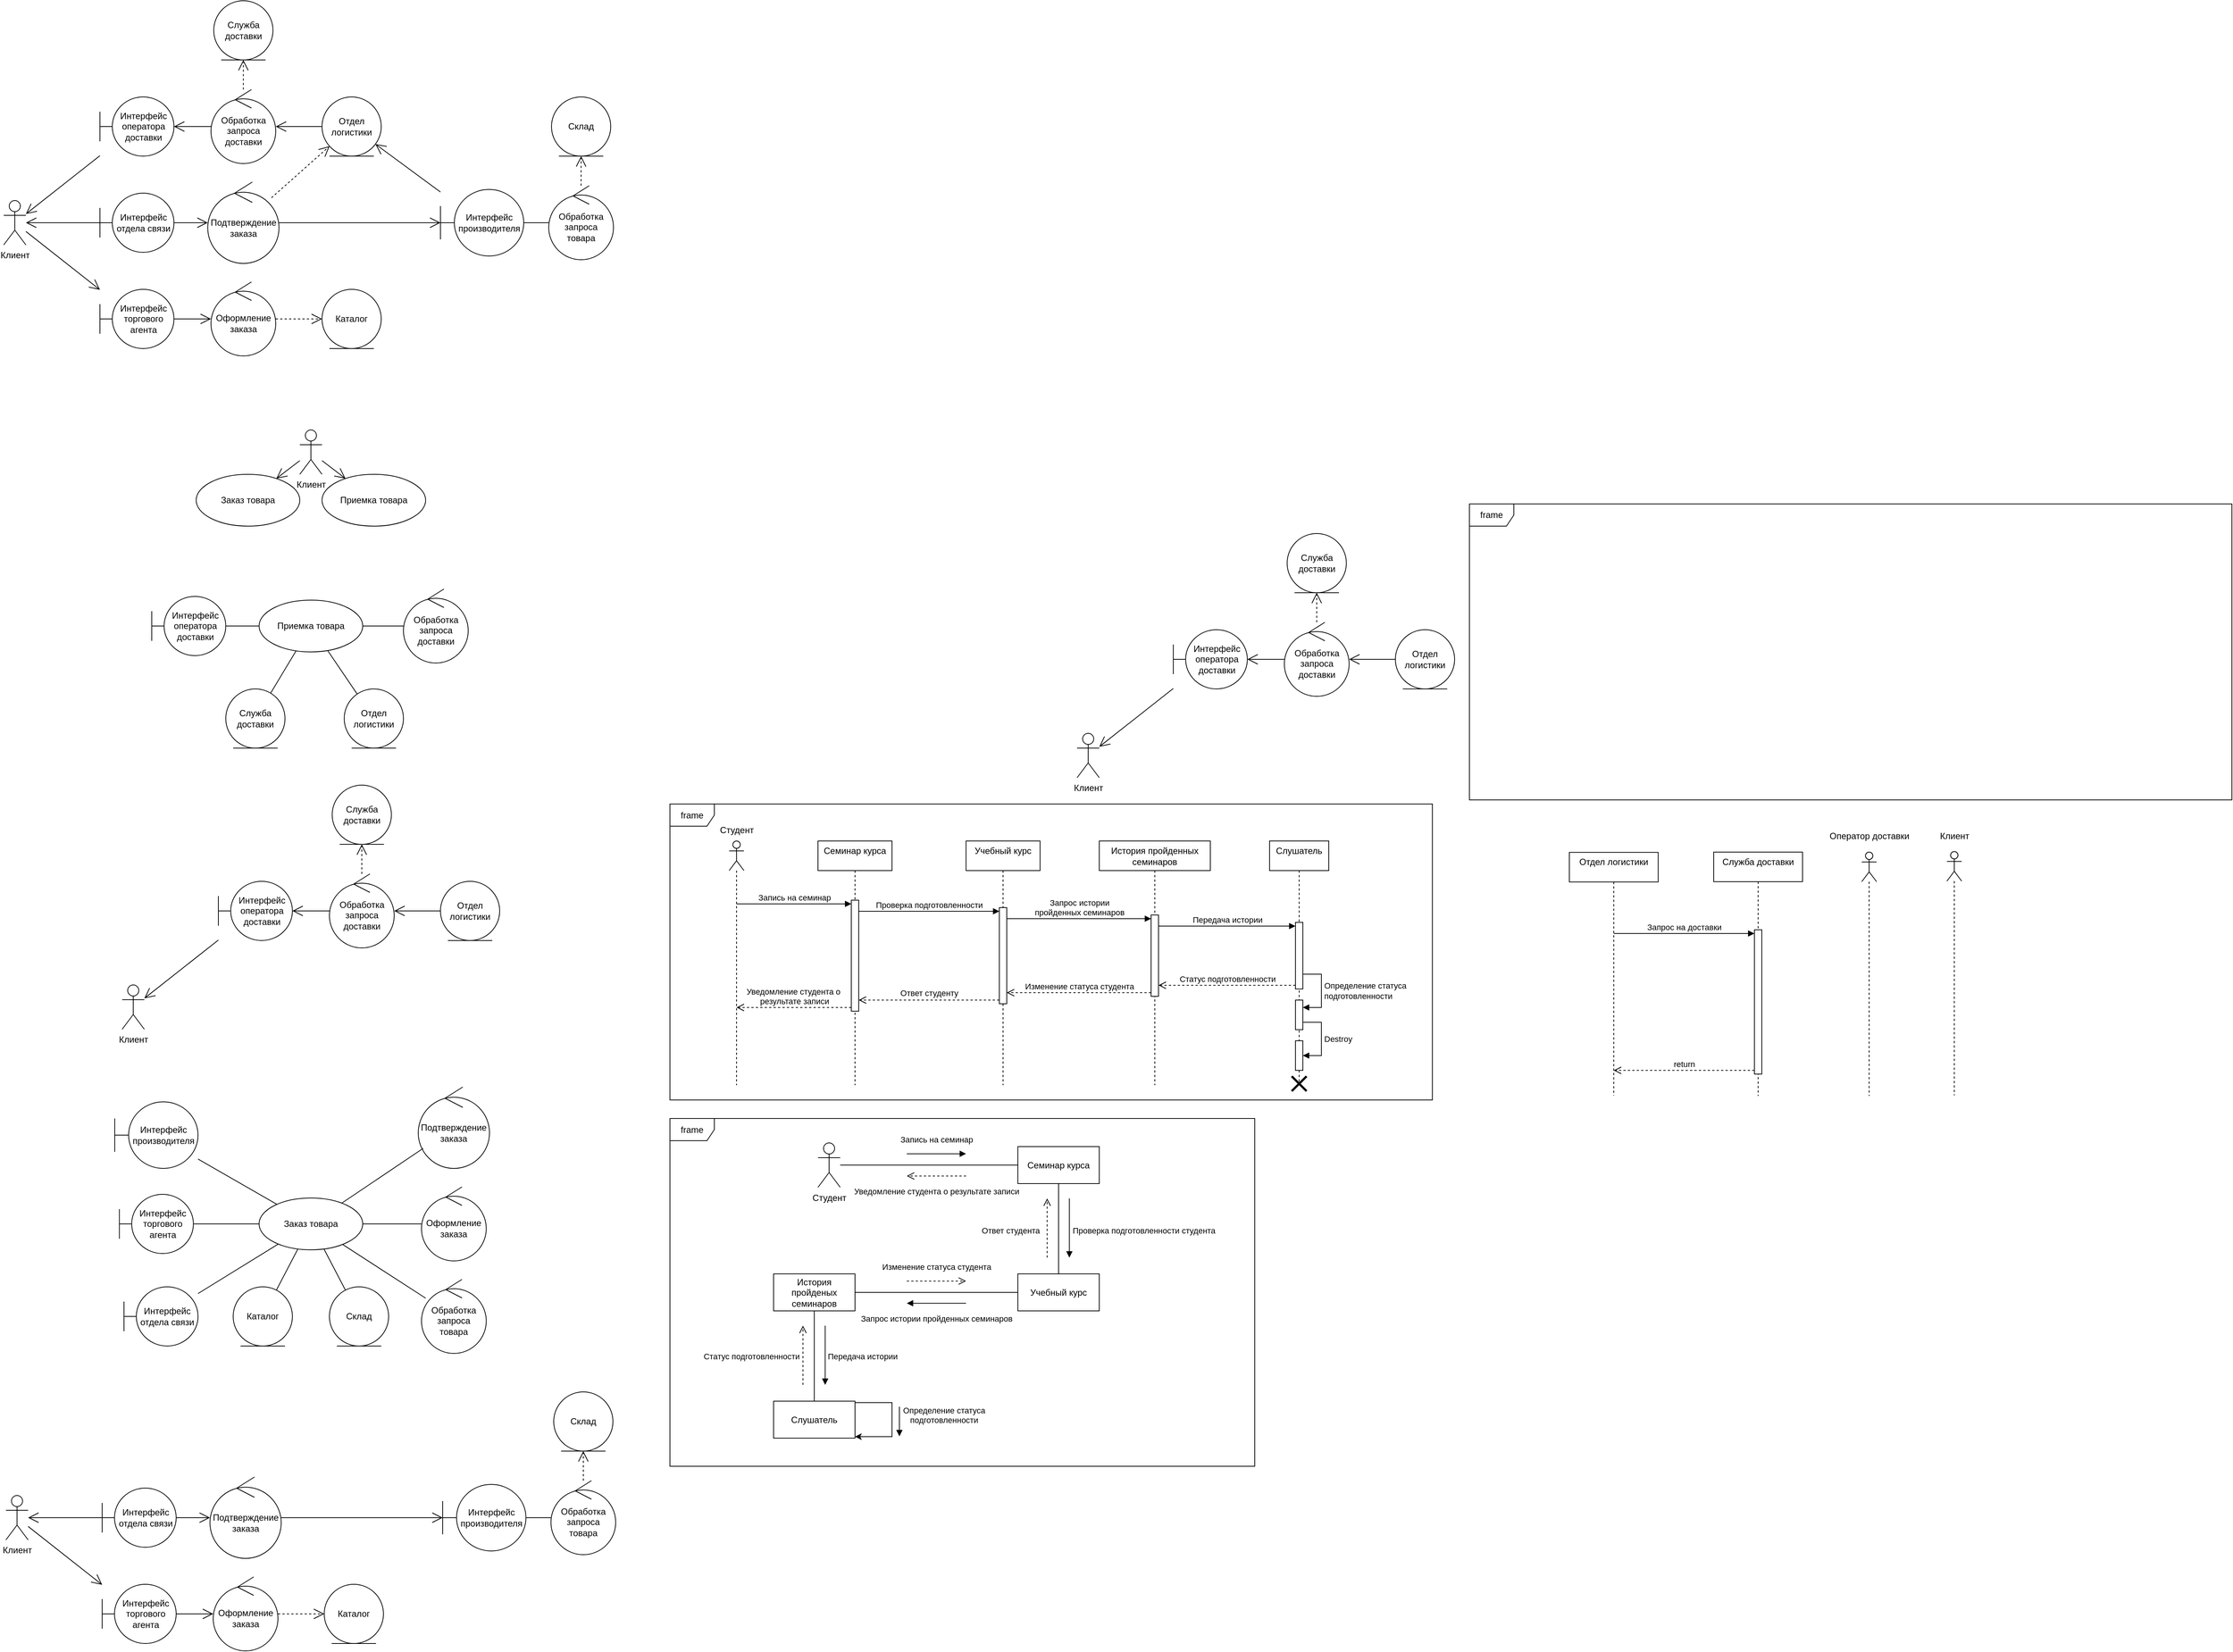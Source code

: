 <mxfile version="24.2.0" type="github">
  <diagram name="Page-1" id="CcjjviD7n0SHSWbUQ4M4">
    <mxGraphModel dx="832" dy="504" grid="1" gridSize="10" guides="1" tooltips="1" connect="1" arrows="1" fold="1" page="1" pageScale="1" pageWidth="850" pageHeight="1100" math="0" shadow="0">
      <root>
        <mxCell id="0" />
        <mxCell id="1" parent="0" />
        <mxCell id="o7Sh_ZkmPcDzMAhBmwNY-1" value="Клиент" style="shape=umlActor;verticalLabelPosition=bottom;verticalAlign=top;html=1;outlineConnect=0;" parent="1" vertex="1">
          <mxGeometry x="10" y="270" width="30" height="60" as="geometry" />
        </mxCell>
        <mxCell id="o7Sh_ZkmPcDzMAhBmwNY-2" value="Интерфейс производителя" style="shape=umlBoundary;whiteSpace=wrap;html=1;" parent="1" vertex="1">
          <mxGeometry x="600" y="255" width="112.5" height="90" as="geometry" />
        </mxCell>
        <mxCell id="o7Sh_ZkmPcDzMAhBmwNY-3" value="Интерфейс торгового агента" style="shape=umlBoundary;whiteSpace=wrap;html=1;" parent="1" vertex="1">
          <mxGeometry x="140" y="390" width="100" height="80" as="geometry" />
        </mxCell>
        <mxCell id="o7Sh_ZkmPcDzMAhBmwNY-4" value="Интерфейс отдела связи" style="shape=umlBoundary;whiteSpace=wrap;html=1;" parent="1" vertex="1">
          <mxGeometry x="140" y="260" width="100" height="80" as="geometry" />
        </mxCell>
        <mxCell id="o7Sh_ZkmPcDzMAhBmwNY-5" value="Интерфейс оператора доставки" style="shape=umlBoundary;whiteSpace=wrap;html=1;" parent="1" vertex="1">
          <mxGeometry x="140" y="130" width="100" height="80" as="geometry" />
        </mxCell>
        <mxCell id="o7Sh_ZkmPcDzMAhBmwNY-6" value="" style="endArrow=open;endFill=1;endSize=12;html=1;rounded=0;" parent="1" source="o7Sh_ZkmPcDzMAhBmwNY-5" target="o7Sh_ZkmPcDzMAhBmwNY-1" edge="1">
          <mxGeometry width="160" relative="1" as="geometry">
            <mxPoint x="300" y="50" as="sourcePoint" />
            <mxPoint x="460" y="50" as="targetPoint" />
          </mxGeometry>
        </mxCell>
        <mxCell id="o7Sh_ZkmPcDzMAhBmwNY-7" value="" style="endArrow=open;endFill=1;endSize=12;html=1;rounded=0;" parent="1" source="o7Sh_ZkmPcDzMAhBmwNY-1" target="o7Sh_ZkmPcDzMAhBmwNY-3" edge="1">
          <mxGeometry width="160" relative="1" as="geometry">
            <mxPoint x="320" y="103" as="sourcePoint" />
            <mxPoint x="420" y="30" as="targetPoint" />
          </mxGeometry>
        </mxCell>
        <mxCell id="o7Sh_ZkmPcDzMAhBmwNY-8" value="" style="endArrow=open;endFill=1;endSize=12;html=1;rounded=0;" parent="1" source="o7Sh_ZkmPcDzMAhBmwNY-4" target="o7Sh_ZkmPcDzMAhBmwNY-1" edge="1">
          <mxGeometry width="160" relative="1" as="geometry">
            <mxPoint x="160" y="236" as="sourcePoint" />
            <mxPoint x="60" y="309" as="targetPoint" />
          </mxGeometry>
        </mxCell>
        <mxCell id="o7Sh_ZkmPcDzMAhBmwNY-9" value="Обработка запроса товара" style="ellipse;shape=umlControl;whiteSpace=wrap;html=1;" parent="1" vertex="1">
          <mxGeometry x="746.25" y="250" width="87.5" height="100" as="geometry" />
        </mxCell>
        <mxCell id="o7Sh_ZkmPcDzMAhBmwNY-13" value="Каталог" style="ellipse;shape=umlEntity;whiteSpace=wrap;html=1;" parent="1" vertex="1">
          <mxGeometry x="440" y="390" width="80" height="80" as="geometry" />
        </mxCell>
        <mxCell id="o7Sh_ZkmPcDzMAhBmwNY-14" value="Склад" style="ellipse;shape=umlEntity;whiteSpace=wrap;html=1;" parent="1" vertex="1">
          <mxGeometry x="750" y="130" width="80" height="80" as="geometry" />
        </mxCell>
        <mxCell id="o7Sh_ZkmPcDzMAhBmwNY-15" value="Отдел логистики" style="ellipse;shape=umlEntity;whiteSpace=wrap;html=1;" parent="1" vertex="1">
          <mxGeometry x="440" y="130" width="80" height="80" as="geometry" />
        </mxCell>
        <mxCell id="o7Sh_ZkmPcDzMAhBmwNY-16" value="Служба доставки" style="ellipse;shape=umlEntity;whiteSpace=wrap;html=1;" parent="1" vertex="1">
          <mxGeometry x="293.75" width="80" height="80" as="geometry" />
        </mxCell>
        <mxCell id="o7Sh_ZkmPcDzMAhBmwNY-18" value="Обработка запроса доставки" style="ellipse;shape=umlControl;whiteSpace=wrap;html=1;" parent="1" vertex="1">
          <mxGeometry x="290" y="120" width="87.5" height="100" as="geometry" />
        </mxCell>
        <mxCell id="o7Sh_ZkmPcDzMAhBmwNY-19" value="Подтверждение заказа" style="ellipse;shape=umlControl;whiteSpace=wrap;html=1;" parent="1" vertex="1">
          <mxGeometry x="285.63" y="245" width="96.25" height="110" as="geometry" />
        </mxCell>
        <mxCell id="o7Sh_ZkmPcDzMAhBmwNY-20" value="Оформление заказа" style="ellipse;shape=umlControl;whiteSpace=wrap;html=1;" parent="1" vertex="1">
          <mxGeometry x="290" y="380" width="87.5" height="100" as="geometry" />
        </mxCell>
        <mxCell id="o7Sh_ZkmPcDzMAhBmwNY-21" value="" style="endArrow=open;endFill=1;endSize=12;html=1;rounded=0;dashed=1;" parent="1" source="o7Sh_ZkmPcDzMAhBmwNY-9" target="o7Sh_ZkmPcDzMAhBmwNY-14" edge="1">
          <mxGeometry width="160" relative="1" as="geometry">
            <mxPoint x="810" y="355" as="sourcePoint" />
            <mxPoint x="710" y="434" as="targetPoint" />
          </mxGeometry>
        </mxCell>
        <mxCell id="o7Sh_ZkmPcDzMAhBmwNY-22" value="" style="endArrow=open;endFill=1;endSize=12;html=1;rounded=0;dashed=1;" parent="1" source="o7Sh_ZkmPcDzMAhBmwNY-18" target="o7Sh_ZkmPcDzMAhBmwNY-16" edge="1">
          <mxGeometry width="160" relative="1" as="geometry">
            <mxPoint x="560" y="39.5" as="sourcePoint" />
            <mxPoint x="610" y="39.5" as="targetPoint" />
          </mxGeometry>
        </mxCell>
        <mxCell id="o7Sh_ZkmPcDzMAhBmwNY-23" value="" style="endArrow=open;endFill=1;endSize=12;html=1;rounded=0;dashed=1;" parent="1" source="o7Sh_ZkmPcDzMAhBmwNY-20" target="o7Sh_ZkmPcDzMAhBmwNY-13" edge="1">
          <mxGeometry width="160" relative="1" as="geometry">
            <mxPoint x="572.5" y="550" as="sourcePoint" />
            <mxPoint x="672.5" y="380" as="targetPoint" />
          </mxGeometry>
        </mxCell>
        <mxCell id="o7Sh_ZkmPcDzMAhBmwNY-24" value="" style="endArrow=open;endFill=1;endSize=12;html=1;rounded=0;dashed=1;" parent="1" source="o7Sh_ZkmPcDzMAhBmwNY-19" target="o7Sh_ZkmPcDzMAhBmwNY-15" edge="1">
          <mxGeometry width="160" relative="1" as="geometry">
            <mxPoint x="430" y="310" as="sourcePoint" />
            <mxPoint x="492" y="310" as="targetPoint" />
          </mxGeometry>
        </mxCell>
        <mxCell id="o7Sh_ZkmPcDzMAhBmwNY-25" value="" style="endArrow=open;endFill=1;endSize=12;html=1;rounded=0;" parent="1" source="o7Sh_ZkmPcDzMAhBmwNY-3" target="o7Sh_ZkmPcDzMAhBmwNY-20" edge="1">
          <mxGeometry width="160" relative="1" as="geometry">
            <mxPoint x="340" y="530" as="sourcePoint" />
            <mxPoint x="240" y="530" as="targetPoint" />
          </mxGeometry>
        </mxCell>
        <mxCell id="o7Sh_ZkmPcDzMAhBmwNY-26" value="" style="endArrow=open;endFill=1;endSize=12;html=1;rounded=0;" parent="1" source="o7Sh_ZkmPcDzMAhBmwNY-4" target="o7Sh_ZkmPcDzMAhBmwNY-19" edge="1">
          <mxGeometry width="160" relative="1" as="geometry">
            <mxPoint x="240" y="355" as="sourcePoint" />
            <mxPoint x="290" y="355" as="targetPoint" />
          </mxGeometry>
        </mxCell>
        <mxCell id="o7Sh_ZkmPcDzMAhBmwNY-27" value="" style="endArrow=open;endFill=1;endSize=12;html=1;rounded=0;" parent="1" source="o7Sh_ZkmPcDzMAhBmwNY-18" target="o7Sh_ZkmPcDzMAhBmwNY-5" edge="1">
          <mxGeometry width="160" relative="1" as="geometry">
            <mxPoint x="167" y="60" as="sourcePoint" />
            <mxPoint x="213" y="60" as="targetPoint" />
          </mxGeometry>
        </mxCell>
        <mxCell id="o7Sh_ZkmPcDzMAhBmwNY-28" value="" style="endArrow=open;endFill=1;endSize=12;html=1;rounded=0;" parent="1" source="o7Sh_ZkmPcDzMAhBmwNY-19" target="o7Sh_ZkmPcDzMAhBmwNY-2" edge="1">
          <mxGeometry width="160" relative="1" as="geometry">
            <mxPoint x="530" y="299.5" as="sourcePoint" />
            <mxPoint x="560" y="300" as="targetPoint" />
          </mxGeometry>
        </mxCell>
        <mxCell id="o7Sh_ZkmPcDzMAhBmwNY-29" value="" style="endArrow=none;endFill=0;endSize=12;html=1;rounded=0;" parent="1" source="o7Sh_ZkmPcDzMAhBmwNY-2" target="o7Sh_ZkmPcDzMAhBmwNY-9" edge="1">
          <mxGeometry width="160" relative="1" as="geometry">
            <mxPoint x="572" y="360" as="sourcePoint" />
            <mxPoint x="750" y="360" as="targetPoint" />
          </mxGeometry>
        </mxCell>
        <mxCell id="o7Sh_ZkmPcDzMAhBmwNY-30" value="" style="endArrow=open;endFill=1;endSize=12;html=1;rounded=0;" parent="1" source="o7Sh_ZkmPcDzMAhBmwNY-2" target="o7Sh_ZkmPcDzMAhBmwNY-15" edge="1">
          <mxGeometry width="160" relative="1" as="geometry">
            <mxPoint x="572.5" y="170" as="sourcePoint" />
            <mxPoint x="626" y="230" as="targetPoint" />
          </mxGeometry>
        </mxCell>
        <mxCell id="o7Sh_ZkmPcDzMAhBmwNY-31" value="" style="endArrow=open;endFill=1;endSize=12;html=1;rounded=0;" parent="1" source="o7Sh_ZkmPcDzMAhBmwNY-15" target="o7Sh_ZkmPcDzMAhBmwNY-18" edge="1">
          <mxGeometry width="160" relative="1" as="geometry">
            <mxPoint x="583" y="180" as="sourcePoint" />
            <mxPoint x="410" y="180" as="targetPoint" />
          </mxGeometry>
        </mxCell>
        <mxCell id="o7Sh_ZkmPcDzMAhBmwNY-34" value="Клиент" style="shape=umlActor;verticalLabelPosition=bottom;verticalAlign=top;html=1;outlineConnect=0;" parent="1" vertex="1">
          <mxGeometry x="410" y="580" width="30" height="60" as="geometry" />
        </mxCell>
        <mxCell id="o7Sh_ZkmPcDzMAhBmwNY-35" value="Приемка товара" style="ellipse;whiteSpace=wrap;html=1;" parent="1" vertex="1">
          <mxGeometry x="440" y="640" width="140" height="70" as="geometry" />
        </mxCell>
        <mxCell id="o7Sh_ZkmPcDzMAhBmwNY-36" value="Заказ товара" style="ellipse;whiteSpace=wrap;html=1;" parent="1" vertex="1">
          <mxGeometry x="270" y="640" width="140" height="70" as="geometry" />
        </mxCell>
        <mxCell id="o7Sh_ZkmPcDzMAhBmwNY-37" value="" style="endArrow=open;endFill=1;endSize=12;html=1;rounded=0;" parent="1" source="o7Sh_ZkmPcDzMAhBmwNY-34" target="o7Sh_ZkmPcDzMAhBmwNY-35" edge="1">
          <mxGeometry width="160" relative="1" as="geometry">
            <mxPoint x="390" y="650" as="sourcePoint" />
            <mxPoint x="665" y="679" as="targetPoint" />
          </mxGeometry>
        </mxCell>
        <mxCell id="o7Sh_ZkmPcDzMAhBmwNY-38" value="" style="endArrow=open;endFill=1;endSize=12;html=1;rounded=0;" parent="1" source="o7Sh_ZkmPcDzMAhBmwNY-34" target="o7Sh_ZkmPcDzMAhBmwNY-36" edge="1">
          <mxGeometry width="160" relative="1" as="geometry">
            <mxPoint x="390" y="630" as="sourcePoint" />
            <mxPoint x="482" y="584" as="targetPoint" />
          </mxGeometry>
        </mxCell>
        <mxCell id="o7Sh_ZkmPcDzMAhBmwNY-39" value="Заказ товара" style="ellipse;whiteSpace=wrap;html=1;" parent="1" vertex="1">
          <mxGeometry x="355" y="1618" width="140" height="70" as="geometry" />
        </mxCell>
        <mxCell id="o7Sh_ZkmPcDzMAhBmwNY-40" value="Приемка товара" style="ellipse;whiteSpace=wrap;html=1;" parent="1" vertex="1">
          <mxGeometry x="355" y="810" width="140" height="70" as="geometry" />
        </mxCell>
        <mxCell id="o7Sh_ZkmPcDzMAhBmwNY-41" value="Интерфейс оператора доставки" style="shape=umlBoundary;whiteSpace=wrap;html=1;" parent="1" vertex="1">
          <mxGeometry x="210" y="805" width="100" height="80" as="geometry" />
        </mxCell>
        <mxCell id="o7Sh_ZkmPcDzMAhBmwNY-42" value="Отдел логистики" style="ellipse;shape=umlEntity;whiteSpace=wrap;html=1;" parent="1" vertex="1">
          <mxGeometry x="470" y="930" width="80" height="80" as="geometry" />
        </mxCell>
        <mxCell id="o7Sh_ZkmPcDzMAhBmwNY-43" value="Служба доставки" style="ellipse;shape=umlEntity;whiteSpace=wrap;html=1;" parent="1" vertex="1">
          <mxGeometry x="310" y="930" width="80" height="80" as="geometry" />
        </mxCell>
        <mxCell id="o7Sh_ZkmPcDzMAhBmwNY-44" value="Обработка запроса доставки" style="ellipse;shape=umlControl;whiteSpace=wrap;html=1;" parent="1" vertex="1">
          <mxGeometry x="550" y="795" width="87.5" height="100" as="geometry" />
        </mxCell>
        <mxCell id="o7Sh_ZkmPcDzMAhBmwNY-45" value="" style="endArrow=none;endFill=0;endSize=12;html=1;rounded=0;" parent="1" source="o7Sh_ZkmPcDzMAhBmwNY-44" target="o7Sh_ZkmPcDzMAhBmwNY-40" edge="1">
          <mxGeometry width="160" relative="1" as="geometry">
            <mxPoint x="630" y="1060" as="sourcePoint" />
            <mxPoint x="776" y="800" as="targetPoint" />
          </mxGeometry>
        </mxCell>
        <mxCell id="o7Sh_ZkmPcDzMAhBmwNY-46" value="" style="endArrow=none;endFill=0;endSize=12;html=1;rounded=0;" parent="1" source="o7Sh_ZkmPcDzMAhBmwNY-41" target="o7Sh_ZkmPcDzMAhBmwNY-40" edge="1">
          <mxGeometry width="160" relative="1" as="geometry">
            <mxPoint x="560" y="855" as="sourcePoint" />
            <mxPoint x="505" y="855" as="targetPoint" />
            <Array as="points" />
          </mxGeometry>
        </mxCell>
        <mxCell id="o7Sh_ZkmPcDzMAhBmwNY-48" value="" style="endArrow=none;endFill=0;endSize=12;html=1;rounded=0;" parent="1" source="o7Sh_ZkmPcDzMAhBmwNY-40" target="o7Sh_ZkmPcDzMAhBmwNY-42" edge="1">
          <mxGeometry width="160" relative="1" as="geometry">
            <mxPoint x="665" y="969.5" as="sourcePoint" />
            <mxPoint x="610" y="969.5" as="targetPoint" />
          </mxGeometry>
        </mxCell>
        <mxCell id="o7Sh_ZkmPcDzMAhBmwNY-49" value="" style="endArrow=none;endFill=0;endSize=12;html=1;rounded=0;" parent="1" source="o7Sh_ZkmPcDzMAhBmwNY-40" target="o7Sh_ZkmPcDzMAhBmwNY-43" edge="1">
          <mxGeometry width="160" relative="1" as="geometry">
            <mxPoint x="400" y="910" as="sourcePoint" />
            <mxPoint x="440" y="969" as="targetPoint" />
          </mxGeometry>
        </mxCell>
        <mxCell id="o7Sh_ZkmPcDzMAhBmwNY-50" value="Интерфейс производителя" style="shape=umlBoundary;whiteSpace=wrap;html=1;" parent="1" vertex="1">
          <mxGeometry x="160" y="1488" width="112.5" height="90" as="geometry" />
        </mxCell>
        <mxCell id="o7Sh_ZkmPcDzMAhBmwNY-51" value="Интерфейс торгового агента" style="shape=umlBoundary;whiteSpace=wrap;html=1;" parent="1" vertex="1">
          <mxGeometry x="166.25" y="1613" width="100" height="80" as="geometry" />
        </mxCell>
        <mxCell id="o7Sh_ZkmPcDzMAhBmwNY-52" value="Интерфейс отдела связи" style="shape=umlBoundary;whiteSpace=wrap;html=1;" parent="1" vertex="1">
          <mxGeometry x="172.5" y="1738" width="100" height="80" as="geometry" />
        </mxCell>
        <mxCell id="o7Sh_ZkmPcDzMAhBmwNY-53" value="Обработка запроса товара" style="ellipse;shape=umlControl;whiteSpace=wrap;html=1;" parent="1" vertex="1">
          <mxGeometry x="574.38" y="1728" width="87.5" height="100" as="geometry" />
        </mxCell>
        <mxCell id="o7Sh_ZkmPcDzMAhBmwNY-54" value="Каталог" style="ellipse;shape=umlEntity;whiteSpace=wrap;html=1;" parent="1" vertex="1">
          <mxGeometry x="320" y="1738" width="80" height="80" as="geometry" />
        </mxCell>
        <mxCell id="o7Sh_ZkmPcDzMAhBmwNY-55" value="Склад" style="ellipse;shape=umlEntity;whiteSpace=wrap;html=1;" parent="1" vertex="1">
          <mxGeometry x="450" y="1738" width="80" height="80" as="geometry" />
        </mxCell>
        <mxCell id="o7Sh_ZkmPcDzMAhBmwNY-56" value="Подтверждение заказа" style="ellipse;shape=umlControl;whiteSpace=wrap;html=1;" parent="1" vertex="1">
          <mxGeometry x="570.01" y="1468" width="96.25" height="110" as="geometry" />
        </mxCell>
        <mxCell id="o7Sh_ZkmPcDzMAhBmwNY-57" value="Оформление заказа" style="ellipse;shape=umlControl;whiteSpace=wrap;html=1;" parent="1" vertex="1">
          <mxGeometry x="574.38" y="1603" width="87.5" height="100" as="geometry" />
        </mxCell>
        <mxCell id="o7Sh_ZkmPcDzMAhBmwNY-58" value="" style="endArrow=none;endFill=0;endSize=12;html=1;rounded=0;" parent="1" source="o7Sh_ZkmPcDzMAhBmwNY-50" target="o7Sh_ZkmPcDzMAhBmwNY-39" edge="1">
          <mxGeometry width="160" relative="1" as="geometry">
            <mxPoint x="450" y="1448" as="sourcePoint" />
            <mxPoint x="416" y="1505" as="targetPoint" />
          </mxGeometry>
        </mxCell>
        <mxCell id="o7Sh_ZkmPcDzMAhBmwNY-59" value="" style="endArrow=none;endFill=0;endSize=12;html=1;rounded=0;" parent="1" source="o7Sh_ZkmPcDzMAhBmwNY-51" target="o7Sh_ZkmPcDzMAhBmwNY-39" edge="1">
          <mxGeometry width="160" relative="1" as="geometry">
            <mxPoint x="260" y="1648" as="sourcePoint" />
            <mxPoint x="366" y="1710" as="targetPoint" />
          </mxGeometry>
        </mxCell>
        <mxCell id="o7Sh_ZkmPcDzMAhBmwNY-60" value="" style="endArrow=none;endFill=0;endSize=12;html=1;rounded=0;" parent="1" source="o7Sh_ZkmPcDzMAhBmwNY-52" target="o7Sh_ZkmPcDzMAhBmwNY-39" edge="1">
          <mxGeometry width="160" relative="1" as="geometry">
            <mxPoint x="284.75" y="1688" as="sourcePoint" />
            <mxPoint x="373.75" y="1688" as="targetPoint" />
          </mxGeometry>
        </mxCell>
        <mxCell id="o7Sh_ZkmPcDzMAhBmwNY-61" value="" style="endArrow=none;endFill=0;endSize=12;html=1;rounded=0;" parent="1" source="o7Sh_ZkmPcDzMAhBmwNY-54" target="o7Sh_ZkmPcDzMAhBmwNY-39" edge="1">
          <mxGeometry width="160" relative="1" as="geometry">
            <mxPoint x="283" y="1757" as="sourcePoint" />
            <mxPoint x="391" y="1690" as="targetPoint" />
          </mxGeometry>
        </mxCell>
        <mxCell id="o7Sh_ZkmPcDzMAhBmwNY-62" value="" style="endArrow=none;endFill=0;endSize=12;html=1;rounded=0;" parent="1" source="o7Sh_ZkmPcDzMAhBmwNY-55" target="o7Sh_ZkmPcDzMAhBmwNY-39" edge="1">
          <mxGeometry width="160" relative="1" as="geometry">
            <mxPoint x="388" y="1752" as="sourcePoint" />
            <mxPoint x="417" y="1697" as="targetPoint" />
          </mxGeometry>
        </mxCell>
        <mxCell id="o7Sh_ZkmPcDzMAhBmwNY-63" value="" style="endArrow=none;endFill=0;endSize=12;html=1;rounded=0;" parent="1" source="o7Sh_ZkmPcDzMAhBmwNY-53" target="o7Sh_ZkmPcDzMAhBmwNY-39" edge="1">
          <mxGeometry width="160" relative="1" as="geometry">
            <mxPoint x="549" y="1723" as="sourcePoint" />
            <mxPoint x="520" y="1668" as="targetPoint" />
          </mxGeometry>
        </mxCell>
        <mxCell id="o7Sh_ZkmPcDzMAhBmwNY-64" value="" style="endArrow=none;endFill=0;endSize=12;html=1;rounded=0;" parent="1" source="o7Sh_ZkmPcDzMAhBmwNY-57" target="o7Sh_ZkmPcDzMAhBmwNY-39" edge="1">
          <mxGeometry width="160" relative="1" as="geometry">
            <mxPoint x="562" y="1630" as="sourcePoint" />
            <mxPoint x="450" y="1558" as="targetPoint" />
          </mxGeometry>
        </mxCell>
        <mxCell id="o7Sh_ZkmPcDzMAhBmwNY-65" value="" style="endArrow=none;endFill=0;endSize=12;html=1;rounded=0;" parent="1" source="o7Sh_ZkmPcDzMAhBmwNY-56" target="o7Sh_ZkmPcDzMAhBmwNY-39" edge="1">
          <mxGeometry width="160" relative="1" as="geometry">
            <mxPoint x="690" y="1598" as="sourcePoint" />
            <mxPoint x="521" y="1568" as="targetPoint" />
          </mxGeometry>
        </mxCell>
        <mxCell id="o7Sh_ZkmPcDzMAhBmwNY-66" value="Клиент" style="shape=umlActor;verticalLabelPosition=bottom;verticalAlign=top;html=1;outlineConnect=0;" parent="1" vertex="1">
          <mxGeometry x="170" y="1330" width="30" height="60" as="geometry" />
        </mxCell>
        <mxCell id="o7Sh_ZkmPcDzMAhBmwNY-67" value="Интерфейс оператора доставки" style="shape=umlBoundary;whiteSpace=wrap;html=1;" parent="1" vertex="1">
          <mxGeometry x="300" y="1190" width="100" height="80" as="geometry" />
        </mxCell>
        <mxCell id="o7Sh_ZkmPcDzMAhBmwNY-68" value="" style="endArrow=open;endFill=1;endSize=12;html=1;rounded=0;" parent="1" source="o7Sh_ZkmPcDzMAhBmwNY-67" target="o7Sh_ZkmPcDzMAhBmwNY-66" edge="1">
          <mxGeometry width="160" relative="1" as="geometry">
            <mxPoint x="460" y="1110" as="sourcePoint" />
            <mxPoint x="620" y="1110" as="targetPoint" />
          </mxGeometry>
        </mxCell>
        <mxCell id="o7Sh_ZkmPcDzMAhBmwNY-69" value="Отдел логистики" style="ellipse;shape=umlEntity;whiteSpace=wrap;html=1;" parent="1" vertex="1">
          <mxGeometry x="600" y="1190" width="80" height="80" as="geometry" />
        </mxCell>
        <mxCell id="o7Sh_ZkmPcDzMAhBmwNY-70" value="Служба доставки" style="ellipse;shape=umlEntity;whiteSpace=wrap;html=1;" parent="1" vertex="1">
          <mxGeometry x="453.75" y="1060" width="80" height="80" as="geometry" />
        </mxCell>
        <mxCell id="o7Sh_ZkmPcDzMAhBmwNY-71" value="Обработка запроса доставки" style="ellipse;shape=umlControl;whiteSpace=wrap;html=1;" parent="1" vertex="1">
          <mxGeometry x="450" y="1180" width="87.5" height="100" as="geometry" />
        </mxCell>
        <mxCell id="o7Sh_ZkmPcDzMAhBmwNY-72" value="" style="endArrow=open;endFill=1;endSize=12;html=1;rounded=0;dashed=1;" parent="1" source="o7Sh_ZkmPcDzMAhBmwNY-71" target="o7Sh_ZkmPcDzMAhBmwNY-70" edge="1">
          <mxGeometry width="160" relative="1" as="geometry">
            <mxPoint x="720" y="1099.5" as="sourcePoint" />
            <mxPoint x="770" y="1099.5" as="targetPoint" />
          </mxGeometry>
        </mxCell>
        <mxCell id="o7Sh_ZkmPcDzMAhBmwNY-73" value="" style="endArrow=open;endFill=1;endSize=12;html=1;rounded=0;" parent="1" source="o7Sh_ZkmPcDzMAhBmwNY-71" target="o7Sh_ZkmPcDzMAhBmwNY-67" edge="1">
          <mxGeometry width="160" relative="1" as="geometry">
            <mxPoint x="327" y="1120" as="sourcePoint" />
            <mxPoint x="373" y="1120" as="targetPoint" />
          </mxGeometry>
        </mxCell>
        <mxCell id="o7Sh_ZkmPcDzMAhBmwNY-74" value="" style="endArrow=open;endFill=1;endSize=12;html=1;rounded=0;" parent="1" source="o7Sh_ZkmPcDzMAhBmwNY-69" target="o7Sh_ZkmPcDzMAhBmwNY-71" edge="1">
          <mxGeometry width="160" relative="1" as="geometry">
            <mxPoint x="743" y="1240" as="sourcePoint" />
            <mxPoint x="570" y="1240" as="targetPoint" />
          </mxGeometry>
        </mxCell>
        <mxCell id="o7Sh_ZkmPcDzMAhBmwNY-76" value="Клиент" style="shape=umlActor;verticalLabelPosition=bottom;verticalAlign=top;html=1;outlineConnect=0;" parent="1" vertex="1">
          <mxGeometry x="13" y="2020" width="30" height="60" as="geometry" />
        </mxCell>
        <mxCell id="o7Sh_ZkmPcDzMAhBmwNY-77" value="Интерфейс производителя" style="shape=umlBoundary;whiteSpace=wrap;html=1;" parent="1" vertex="1">
          <mxGeometry x="603" y="2005" width="112.5" height="90" as="geometry" />
        </mxCell>
        <mxCell id="o7Sh_ZkmPcDzMAhBmwNY-78" value="Интерфейс торгового агента" style="shape=umlBoundary;whiteSpace=wrap;html=1;" parent="1" vertex="1">
          <mxGeometry x="143" y="2140" width="100" height="80" as="geometry" />
        </mxCell>
        <mxCell id="o7Sh_ZkmPcDzMAhBmwNY-79" value="Интерфейс отдела связи" style="shape=umlBoundary;whiteSpace=wrap;html=1;" parent="1" vertex="1">
          <mxGeometry x="143" y="2010" width="100" height="80" as="geometry" />
        </mxCell>
        <mxCell id="o7Sh_ZkmPcDzMAhBmwNY-80" value="" style="endArrow=open;endFill=1;endSize=12;html=1;rounded=0;" parent="1" source="o7Sh_ZkmPcDzMAhBmwNY-76" target="o7Sh_ZkmPcDzMAhBmwNY-78" edge="1">
          <mxGeometry width="160" relative="1" as="geometry">
            <mxPoint x="323" y="1853" as="sourcePoint" />
            <mxPoint x="423" y="1780" as="targetPoint" />
          </mxGeometry>
        </mxCell>
        <mxCell id="o7Sh_ZkmPcDzMAhBmwNY-81" value="" style="endArrow=open;endFill=1;endSize=12;html=1;rounded=0;" parent="1" source="o7Sh_ZkmPcDzMAhBmwNY-79" target="o7Sh_ZkmPcDzMAhBmwNY-76" edge="1">
          <mxGeometry width="160" relative="1" as="geometry">
            <mxPoint x="163" y="1986" as="sourcePoint" />
            <mxPoint x="63" y="2059" as="targetPoint" />
          </mxGeometry>
        </mxCell>
        <mxCell id="o7Sh_ZkmPcDzMAhBmwNY-82" value="Обработка запроса товара" style="ellipse;shape=umlControl;whiteSpace=wrap;html=1;" parent="1" vertex="1">
          <mxGeometry x="749.25" y="2000" width="87.5" height="100" as="geometry" />
        </mxCell>
        <mxCell id="o7Sh_ZkmPcDzMAhBmwNY-83" value="Каталог" style="ellipse;shape=umlEntity;whiteSpace=wrap;html=1;" parent="1" vertex="1">
          <mxGeometry x="443" y="2140" width="80" height="80" as="geometry" />
        </mxCell>
        <mxCell id="o7Sh_ZkmPcDzMAhBmwNY-84" value="Склад" style="ellipse;shape=umlEntity;whiteSpace=wrap;html=1;" parent="1" vertex="1">
          <mxGeometry x="753" y="1880" width="80" height="80" as="geometry" />
        </mxCell>
        <mxCell id="o7Sh_ZkmPcDzMAhBmwNY-85" value="Подтверждение заказа" style="ellipse;shape=umlControl;whiteSpace=wrap;html=1;" parent="1" vertex="1">
          <mxGeometry x="288.63" y="1995" width="96.25" height="110" as="geometry" />
        </mxCell>
        <mxCell id="o7Sh_ZkmPcDzMAhBmwNY-86" value="Оформление заказа" style="ellipse;shape=umlControl;whiteSpace=wrap;html=1;" parent="1" vertex="1">
          <mxGeometry x="293" y="2130" width="87.5" height="100" as="geometry" />
        </mxCell>
        <mxCell id="o7Sh_ZkmPcDzMAhBmwNY-87" value="" style="endArrow=open;endFill=1;endSize=12;html=1;rounded=0;dashed=1;" parent="1" source="o7Sh_ZkmPcDzMAhBmwNY-82" target="o7Sh_ZkmPcDzMAhBmwNY-84" edge="1">
          <mxGeometry width="160" relative="1" as="geometry">
            <mxPoint x="813" y="2105" as="sourcePoint" />
            <mxPoint x="713" y="2184" as="targetPoint" />
          </mxGeometry>
        </mxCell>
        <mxCell id="o7Sh_ZkmPcDzMAhBmwNY-88" value="" style="endArrow=open;endFill=1;endSize=12;html=1;rounded=0;dashed=1;" parent="1" source="o7Sh_ZkmPcDzMAhBmwNY-86" target="o7Sh_ZkmPcDzMAhBmwNY-83" edge="1">
          <mxGeometry width="160" relative="1" as="geometry">
            <mxPoint x="575.5" y="2300" as="sourcePoint" />
            <mxPoint x="675.5" y="2130" as="targetPoint" />
          </mxGeometry>
        </mxCell>
        <mxCell id="o7Sh_ZkmPcDzMAhBmwNY-89" value="" style="endArrow=open;endFill=1;endSize=12;html=1;rounded=0;" parent="1" source="o7Sh_ZkmPcDzMAhBmwNY-78" target="o7Sh_ZkmPcDzMAhBmwNY-86" edge="1">
          <mxGeometry width="160" relative="1" as="geometry">
            <mxPoint x="343" y="2280" as="sourcePoint" />
            <mxPoint x="243" y="2280" as="targetPoint" />
          </mxGeometry>
        </mxCell>
        <mxCell id="o7Sh_ZkmPcDzMAhBmwNY-90" value="" style="endArrow=open;endFill=1;endSize=12;html=1;rounded=0;" parent="1" source="o7Sh_ZkmPcDzMAhBmwNY-79" target="o7Sh_ZkmPcDzMAhBmwNY-85" edge="1">
          <mxGeometry width="160" relative="1" as="geometry">
            <mxPoint x="243" y="2105" as="sourcePoint" />
            <mxPoint x="293" y="2105" as="targetPoint" />
          </mxGeometry>
        </mxCell>
        <mxCell id="o7Sh_ZkmPcDzMAhBmwNY-91" value="" style="endArrow=open;endFill=1;endSize=12;html=1;rounded=0;" parent="1" source="o7Sh_ZkmPcDzMAhBmwNY-85" target="o7Sh_ZkmPcDzMAhBmwNY-77" edge="1">
          <mxGeometry width="160" relative="1" as="geometry">
            <mxPoint x="533" y="2049.5" as="sourcePoint" />
            <mxPoint x="563" y="2050" as="targetPoint" />
          </mxGeometry>
        </mxCell>
        <mxCell id="o7Sh_ZkmPcDzMAhBmwNY-92" value="" style="endArrow=none;endFill=0;endSize=12;html=1;rounded=0;" parent="1" source="o7Sh_ZkmPcDzMAhBmwNY-77" target="o7Sh_ZkmPcDzMAhBmwNY-82" edge="1">
          <mxGeometry width="160" relative="1" as="geometry">
            <mxPoint x="575" y="2110" as="sourcePoint" />
            <mxPoint x="753" y="2110" as="targetPoint" />
          </mxGeometry>
        </mxCell>
        <mxCell id="dkUESHu5_6093E1BnwJH-1" value="" style="shape=umlLifeline;perimeter=lifelinePerimeter;whiteSpace=wrap;html=1;container=1;dropTarget=0;collapsible=0;recursiveResize=0;outlineConnect=0;portConstraint=eastwest;newEdgeStyle={&quot;curved&quot;:0,&quot;rounded&quot;:0};participant=umlActor;" vertex="1" parent="1">
          <mxGeometry x="990" y="1135.5" width="20" height="330" as="geometry" />
        </mxCell>
        <mxCell id="dkUESHu5_6093E1BnwJH-3" value="&#xa;&lt;span style=&quot;color: rgb(0, 0, 0); font-family: Helvetica; font-size: 12px; font-style: normal; font-variant-ligatures: normal; font-variant-caps: normal; font-weight: 400; letter-spacing: normal; orphans: 2; text-align: center; text-indent: 0px; text-transform: none; widows: 2; word-spacing: 0px; -webkit-text-stroke-width: 0px; white-space: nowrap; background-color: rgb(251, 251, 251); text-decoration-thickness: initial; text-decoration-style: initial; text-decoration-color: initial; display: inline !important; float: none;&quot;&gt;Слушатель&lt;/span&gt;&#xa;&#xa;" style="shape=umlLifeline;perimeter=lifelinePerimeter;whiteSpace=wrap;html=1;container=1;dropTarget=0;collapsible=0;recursiveResize=0;outlineConnect=0;portConstraint=eastwest;newEdgeStyle={&quot;curved&quot;:0,&quot;rounded&quot;:0};" vertex="1" parent="1">
          <mxGeometry x="1720" y="1135.5" width="80" height="330" as="geometry" />
        </mxCell>
        <mxCell id="dkUESHu5_6093E1BnwJH-29" value="" style="html=1;points=[[0,0,0,0,5],[0,1,0,0,-5],[1,0,0,0,5],[1,1,0,0,-5]];perimeter=orthogonalPerimeter;outlineConnect=0;targetShapes=umlLifeline;portConstraint=eastwest;newEdgeStyle={&quot;curved&quot;:0,&quot;rounded&quot;:0};" vertex="1" parent="dkUESHu5_6093E1BnwJH-3">
          <mxGeometry x="35" y="215" width="10" height="40" as="geometry" />
        </mxCell>
        <mxCell id="dkUESHu5_6093E1BnwJH-30" value="Определение статуса&lt;br&gt;подготовленности" style="html=1;align=left;spacingLeft=2;endArrow=block;rounded=0;edgeStyle=orthogonalEdgeStyle;curved=0;rounded=0;" edge="1" target="dkUESHu5_6093E1BnwJH-29" parent="dkUESHu5_6093E1BnwJH-3" source="dkUESHu5_6093E1BnwJH-26">
          <mxGeometry relative="1" as="geometry">
            <mxPoint x="20" y="168.5" as="sourcePoint" />
            <Array as="points">
              <mxPoint x="70" y="180" />
              <mxPoint x="70" y="225" />
            </Array>
          </mxGeometry>
        </mxCell>
        <mxCell id="dkUESHu5_6093E1BnwJH-37" value="" style="html=1;points=[[0,0,0,0,5],[0,1,0,0,-5],[1,0,0,0,5],[1,1,0,0,-5]];perimeter=orthogonalPerimeter;outlineConnect=0;targetShapes=umlLifeline;portConstraint=eastwest;newEdgeStyle={&quot;curved&quot;:0,&quot;rounded&quot;:0};" vertex="1" parent="dkUESHu5_6093E1BnwJH-3">
          <mxGeometry x="35" y="270" width="10" height="40" as="geometry" />
        </mxCell>
        <mxCell id="dkUESHu5_6093E1BnwJH-38" value="Destroy" style="html=1;align=left;spacingLeft=2;endArrow=block;rounded=0;edgeStyle=orthogonalEdgeStyle;curved=0;rounded=0;" edge="1" target="dkUESHu5_6093E1BnwJH-37" parent="dkUESHu5_6093E1BnwJH-3" source="dkUESHu5_6093E1BnwJH-29">
          <mxGeometry relative="1" as="geometry">
            <mxPoint x="25" y="230" as="sourcePoint" />
            <Array as="points">
              <mxPoint x="70" y="245" />
              <mxPoint x="70" y="290" />
            </Array>
          </mxGeometry>
        </mxCell>
        <mxCell id="dkUESHu5_6093E1BnwJH-26" value="" style="html=1;points=[[0,0,0,0,5],[0,1,0,0,-5],[1,0,0,0,5],[1,1,0,0,-5]];perimeter=orthogonalPerimeter;outlineConnect=0;targetShapes=umlLifeline;portConstraint=eastwest;newEdgeStyle={&quot;curved&quot;:0,&quot;rounded&quot;:0};" vertex="1" parent="dkUESHu5_6093E1BnwJH-3">
          <mxGeometry x="35" y="110" width="10" height="90" as="geometry" />
        </mxCell>
        <mxCell id="dkUESHu5_6093E1BnwJH-4" value="&#xa;&lt;span style=&quot;color: rgb(0, 0, 0); font-family: Helvetica; font-size: 12px; font-style: normal; font-variant-ligatures: normal; font-variant-caps: normal; font-weight: 400; letter-spacing: normal; orphans: 2; text-align: center; text-indent: 0px; text-transform: none; widows: 2; word-spacing: 0px; -webkit-text-stroke-width: 0px; white-space: nowrap; background-color: rgb(251, 251, 251); text-decoration-thickness: initial; text-decoration-style: initial; text-decoration-color: initial; display: inline !important; float: none;&quot;&gt;Учебный курс&lt;/span&gt;&#xa;&#xa;" style="shape=umlLifeline;perimeter=lifelinePerimeter;whiteSpace=wrap;html=1;container=1;dropTarget=0;collapsible=0;recursiveResize=0;outlineConnect=0;portConstraint=eastwest;newEdgeStyle={&quot;curved&quot;:0,&quot;rounded&quot;:0};" vertex="1" parent="1">
          <mxGeometry x="1310" y="1135.5" width="100" height="330" as="geometry" />
        </mxCell>
        <mxCell id="dkUESHu5_6093E1BnwJH-20" value="" style="html=1;points=[[0,0,0,0,5],[0,1,0,0,-5],[1,0,0,0,5],[1,1,0,0,-5]];perimeter=orthogonalPerimeter;outlineConnect=0;targetShapes=umlLifeline;portConstraint=eastwest;newEdgeStyle={&quot;curved&quot;:0,&quot;rounded&quot;:0};" vertex="1" parent="dkUESHu5_6093E1BnwJH-4">
          <mxGeometry x="45" y="90" width="10" height="130" as="geometry" />
        </mxCell>
        <mxCell id="dkUESHu5_6093E1BnwJH-7" value="&#xa;&lt;span style=&quot;color: rgb(0, 0, 0); font-family: Helvetica; font-size: 12px; font-style: normal; font-variant-ligatures: normal; font-variant-caps: normal; font-weight: 400; letter-spacing: normal; orphans: 2; text-align: center; text-indent: 0px; text-transform: none; widows: 2; word-spacing: 0px; -webkit-text-stroke-width: 0px; white-space: nowrap; background-color: rgb(251, 251, 251); text-decoration-thickness: initial; text-decoration-style: initial; text-decoration-color: initial; display: inline !important; float: none;&quot;&gt;Семинар курса&lt;/span&gt;&#xa;&#xa;" style="shape=umlLifeline;perimeter=lifelinePerimeter;whiteSpace=wrap;html=1;container=1;dropTarget=0;collapsible=0;recursiveResize=0;outlineConnect=0;portConstraint=eastwest;newEdgeStyle={&quot;curved&quot;:0,&quot;rounded&quot;:0};" vertex="1" parent="1">
          <mxGeometry x="1110" y="1135.5" width="100" height="330" as="geometry" />
        </mxCell>
        <mxCell id="dkUESHu5_6093E1BnwJH-17" value="" style="html=1;points=[[0,0,0,0,5],[0,1,0,0,-5],[1,0,0,0,5],[1,1,0,0,-5]];perimeter=orthogonalPerimeter;outlineConnect=0;targetShapes=umlLifeline;portConstraint=eastwest;newEdgeStyle={&quot;curved&quot;:0,&quot;rounded&quot;:0};" vertex="1" parent="dkUESHu5_6093E1BnwJH-7">
          <mxGeometry x="45" y="80" width="10" height="150" as="geometry" />
        </mxCell>
        <mxCell id="dkUESHu5_6093E1BnwJH-9" value="&lt;br&gt;&lt;span style=&quot;color: rgb(0, 0, 0); font-family: Helvetica; font-size: 12px; font-style: normal; font-variant-ligatures: normal; font-variant-caps: normal; font-weight: 400; letter-spacing: normal; orphans: 2; text-align: center; text-indent: 0px; text-transform: none; widows: 2; word-spacing: 0px; -webkit-text-stroke-width: 0px; white-space: nowrap; background-color: rgb(251, 251, 251); text-decoration-thickness: initial; text-decoration-style: initial; text-decoration-color: initial; display: inline !important; float: none;&quot;&gt;История пройденных&lt;/span&gt;&lt;div&gt;&lt;span style=&quot;color: rgb(0, 0, 0); font-family: Helvetica; font-size: 12px; font-style: normal; font-variant-ligatures: normal; font-variant-caps: normal; font-weight: 400; letter-spacing: normal; orphans: 2; text-align: center; text-indent: 0px; text-transform: none; widows: 2; word-spacing: 0px; -webkit-text-stroke-width: 0px; white-space: nowrap; background-color: rgb(251, 251, 251); text-decoration-thickness: initial; text-decoration-style: initial; text-decoration-color: initial; display: inline !important; float: none;&quot;&gt;семинаров&lt;/span&gt;&lt;br&gt;&lt;br&gt;&lt;/div&gt;" style="shape=umlLifeline;perimeter=lifelinePerimeter;whiteSpace=wrap;html=1;container=1;dropTarget=0;collapsible=0;recursiveResize=0;outlineConnect=0;portConstraint=eastwest;newEdgeStyle={&quot;curved&quot;:0,&quot;rounded&quot;:0};" vertex="1" parent="1">
          <mxGeometry x="1490" y="1135.5" width="150" height="330" as="geometry" />
        </mxCell>
        <mxCell id="dkUESHu5_6093E1BnwJH-23" value="" style="html=1;points=[[0,0,0,0,5],[0,1,0,0,-5],[1,0,0,0,5],[1,1,0,0,-5]];perimeter=orthogonalPerimeter;outlineConnect=0;targetShapes=umlLifeline;portConstraint=eastwest;newEdgeStyle={&quot;curved&quot;:0,&quot;rounded&quot;:0};" vertex="1" parent="dkUESHu5_6093E1BnwJH-9">
          <mxGeometry x="70" y="100" width="10" height="110" as="geometry" />
        </mxCell>
        <mxCell id="dkUESHu5_6093E1BnwJH-13" value="frame" style="shape=umlFrame;whiteSpace=wrap;html=1;pointerEvents=0;" vertex="1" parent="1">
          <mxGeometry x="910" y="1085.5" width="1030" height="400" as="geometry" />
        </mxCell>
        <mxCell id="dkUESHu5_6093E1BnwJH-18" value="Запись на семинар" style="html=1;verticalAlign=bottom;endArrow=block;curved=0;rounded=0;entryX=0;entryY=0;entryDx=0;entryDy=5;" edge="1" target="dkUESHu5_6093E1BnwJH-17" parent="1" source="dkUESHu5_6093E1BnwJH-1">
          <mxGeometry x="-0.002" relative="1" as="geometry">
            <mxPoint x="1040" y="1320.5" as="sourcePoint" />
            <mxPoint as="offset" />
          </mxGeometry>
        </mxCell>
        <mxCell id="dkUESHu5_6093E1BnwJH-19" value="Уведомление студента о&amp;nbsp;&lt;br&gt;результате записи" style="html=1;verticalAlign=bottom;endArrow=open;dashed=1;endSize=8;curved=0;rounded=0;exitX=0;exitY=1;exitDx=0;exitDy=-5;" edge="1" source="dkUESHu5_6093E1BnwJH-17" parent="1" target="dkUESHu5_6093E1BnwJH-1">
          <mxGeometry relative="1" as="geometry">
            <mxPoint x="1040" y="1390.5" as="targetPoint" />
          </mxGeometry>
        </mxCell>
        <mxCell id="dkUESHu5_6093E1BnwJH-21" value="Проверка подготовленности" style="html=1;verticalAlign=bottom;endArrow=block;curved=0;rounded=0;entryX=0;entryY=0;entryDx=0;entryDy=5;" edge="1" target="dkUESHu5_6093E1BnwJH-20" parent="1" source="dkUESHu5_6093E1BnwJH-17">
          <mxGeometry relative="1" as="geometry">
            <mxPoint x="1170" y="1345.5" as="sourcePoint" />
            <mxPoint as="offset" />
          </mxGeometry>
        </mxCell>
        <mxCell id="dkUESHu5_6093E1BnwJH-22" value="Ответ студенту" style="html=1;verticalAlign=bottom;endArrow=open;dashed=1;endSize=8;curved=0;rounded=0;exitX=0;exitY=1;exitDx=0;exitDy=-5;" edge="1" source="dkUESHu5_6093E1BnwJH-20" parent="1" target="dkUESHu5_6093E1BnwJH-17">
          <mxGeometry relative="1" as="geometry">
            <mxPoint x="1235" y="1410.5" as="targetPoint" />
          </mxGeometry>
        </mxCell>
        <mxCell id="dkUESHu5_6093E1BnwJH-24" value="Запрос истории&lt;br&gt;пройденных семинаров" style="html=1;verticalAlign=bottom;endArrow=block;curved=0;rounded=0;entryX=0;entryY=0;entryDx=0;entryDy=5;" edge="1" target="dkUESHu5_6093E1BnwJH-23" parent="1" source="dkUESHu5_6093E1BnwJH-20">
          <mxGeometry relative="1" as="geometry">
            <mxPoint x="1525" y="1365.5" as="sourcePoint" />
          </mxGeometry>
        </mxCell>
        <mxCell id="dkUESHu5_6093E1BnwJH-25" value="Изменение статуса студента" style="html=1;verticalAlign=bottom;endArrow=open;dashed=1;endSize=8;curved=0;rounded=0;exitX=0;exitY=1;exitDx=0;exitDy=-5;" edge="1" source="dkUESHu5_6093E1BnwJH-23" parent="1" target="dkUESHu5_6093E1BnwJH-20">
          <mxGeometry relative="1" as="geometry">
            <mxPoint x="1525" y="1435.5" as="targetPoint" />
          </mxGeometry>
        </mxCell>
        <mxCell id="dkUESHu5_6093E1BnwJH-27" value="Передача истории" style="html=1;verticalAlign=bottom;endArrow=block;curved=0;rounded=0;entryX=0;entryY=0;entryDx=0;entryDy=5;" edge="1" target="dkUESHu5_6093E1BnwJH-26" parent="1" source="dkUESHu5_6093E1BnwJH-23">
          <mxGeometry relative="1" as="geometry">
            <mxPoint x="1670" y="1359.5" as="sourcePoint" />
          </mxGeometry>
        </mxCell>
        <mxCell id="dkUESHu5_6093E1BnwJH-28" value="Статус подготовленности" style="html=1;verticalAlign=bottom;endArrow=open;dashed=1;endSize=8;curved=0;rounded=0;exitX=0;exitY=1;exitDx=0;exitDy=-5;" edge="1" source="dkUESHu5_6093E1BnwJH-26" parent="1" target="dkUESHu5_6093E1BnwJH-23">
          <mxGeometry relative="1" as="geometry">
            <mxPoint x="1670" y="1429.5" as="targetPoint" />
          </mxGeometry>
        </mxCell>
        <mxCell id="dkUESHu5_6093E1BnwJH-36" value="Студент" style="text;html=1;align=center;verticalAlign=middle;resizable=0;points=[];autosize=1;strokeColor=none;fillColor=none;" vertex="1" parent="1">
          <mxGeometry x="965" y="1105.5" width="70" height="30" as="geometry" />
        </mxCell>
        <mxCell id="dkUESHu5_6093E1BnwJH-41" value="frame" style="shape=umlFrame;whiteSpace=wrap;html=1;pointerEvents=0;" vertex="1" parent="1">
          <mxGeometry x="910" y="1510.5" width="790" height="470" as="geometry" />
        </mxCell>
        <mxCell id="dkUESHu5_6093E1BnwJH-40" value="" style="shape=umlDestroy;whiteSpace=wrap;html=1;strokeWidth=3;targetShapes=umlLifeline;" vertex="1" parent="1">
          <mxGeometry x="1750" y="1453.5" width="20" height="20" as="geometry" />
        </mxCell>
        <mxCell id="dkUESHu5_6093E1BnwJH-42" value="Студент" style="shape=umlActor;verticalLabelPosition=bottom;verticalAlign=top;html=1;" vertex="1" parent="1">
          <mxGeometry x="1110" y="1543.5" width="30" height="60" as="geometry" />
        </mxCell>
        <mxCell id="dkUESHu5_6093E1BnwJH-44" value="Семинар курса" style="html=1;whiteSpace=wrap;" vertex="1" parent="1">
          <mxGeometry x="1380" y="1548.5" width="110" height="50" as="geometry" />
        </mxCell>
        <mxCell id="dkUESHu5_6093E1BnwJH-65" value="" style="endArrow=none;endFill=0;endSize=24;html=1;rounded=0;" edge="1" parent="1" source="dkUESHu5_6093E1BnwJH-42" target="dkUESHu5_6093E1BnwJH-44">
          <mxGeometry width="160" relative="1" as="geometry">
            <mxPoint x="1160" y="1580.5" as="sourcePoint" />
            <mxPoint x="1320" y="1610.5" as="targetPoint" />
          </mxGeometry>
        </mxCell>
        <mxCell id="dkUESHu5_6093E1BnwJH-66" value="Запись на семинар" style="html=1;verticalAlign=bottom;endArrow=block;curved=0;rounded=0;" edge="1" parent="1">
          <mxGeometry y="10" width="80" relative="1" as="geometry">
            <mxPoint x="1230" y="1558.2" as="sourcePoint" />
            <mxPoint x="1310" y="1558.2" as="targetPoint" />
            <mxPoint as="offset" />
          </mxGeometry>
        </mxCell>
        <mxCell id="dkUESHu5_6093E1BnwJH-67" value="Уведомление студента о результате записи" style="html=1;verticalAlign=bottom;endArrow=open;dashed=1;endSize=8;curved=0;rounded=0;" edge="1" parent="1">
          <mxGeometry y="30" relative="1" as="geometry">
            <mxPoint x="1310" y="1588.2" as="sourcePoint" />
            <mxPoint x="1230" y="1588.2" as="targetPoint" />
            <mxPoint as="offset" />
          </mxGeometry>
        </mxCell>
        <mxCell id="dkUESHu5_6093E1BnwJH-68" value="Учебный курс" style="html=1;whiteSpace=wrap;" vertex="1" parent="1">
          <mxGeometry x="1380" y="1720.5" width="110" height="50" as="geometry" />
        </mxCell>
        <mxCell id="dkUESHu5_6093E1BnwJH-69" value="" style="endArrow=none;endFill=0;endSize=24;html=1;rounded=0;" edge="1" parent="1" source="dkUESHu5_6093E1BnwJH-44" target="dkUESHu5_6093E1BnwJH-68">
          <mxGeometry width="160" relative="1" as="geometry">
            <mxPoint x="1370" y="1740.16" as="sourcePoint" />
            <mxPoint x="1600" y="1740.16" as="targetPoint" />
          </mxGeometry>
        </mxCell>
        <mxCell id="dkUESHu5_6093E1BnwJH-70" value="Ответ студента" style="html=1;verticalAlign=bottom;endArrow=open;dashed=1;endSize=8;curved=0;rounded=0;" edge="1" parent="1">
          <mxGeometry x="-0.3" y="50" relative="1" as="geometry">
            <mxPoint x="1419.57" y="1698.5" as="sourcePoint" />
            <mxPoint x="1419.57" y="1618.5" as="targetPoint" />
            <mxPoint as="offset" />
          </mxGeometry>
        </mxCell>
        <mxCell id="dkUESHu5_6093E1BnwJH-71" value="Проверка подготовленности студента" style="html=1;verticalAlign=bottom;endArrow=block;curved=0;rounded=0;" edge="1" parent="1">
          <mxGeometry x="0.3" y="100" width="80" relative="1" as="geometry">
            <mxPoint x="1449.57" y="1618.5" as="sourcePoint" />
            <mxPoint x="1449.57" y="1698.5" as="targetPoint" />
            <mxPoint as="offset" />
          </mxGeometry>
        </mxCell>
        <mxCell id="dkUESHu5_6093E1BnwJH-72" value="История пройденых семинаров" style="html=1;whiteSpace=wrap;" vertex="1" parent="1">
          <mxGeometry x="1050" y="1720.5" width="110" height="50" as="geometry" />
        </mxCell>
        <mxCell id="dkUESHu5_6093E1BnwJH-73" value="" style="endArrow=none;endFill=0;endSize=24;html=1;rounded=0;" edge="1" parent="1" source="dkUESHu5_6093E1BnwJH-72" target="dkUESHu5_6093E1BnwJH-68">
          <mxGeometry width="160" relative="1" as="geometry">
            <mxPoint x="1140" y="1745.5" as="sourcePoint" />
            <mxPoint x="1380" y="1745.5" as="targetPoint" />
          </mxGeometry>
        </mxCell>
        <mxCell id="dkUESHu5_6093E1BnwJH-74" value="Изменение статуса студента" style="html=1;verticalAlign=bottom;endArrow=open;curved=0;rounded=0;dashed=1;endFill=0;endSize=8;" edge="1" parent="1">
          <mxGeometry y="10" width="80" relative="1" as="geometry">
            <mxPoint x="1230" y="1730.2" as="sourcePoint" />
            <mxPoint x="1310" y="1730.2" as="targetPoint" />
            <mxPoint as="offset" />
          </mxGeometry>
        </mxCell>
        <mxCell id="dkUESHu5_6093E1BnwJH-75" value="Запрос истории пройденных семинаров" style="html=1;verticalAlign=bottom;endArrow=block;endSize=6;curved=0;rounded=0;endFill=1;" edge="1" parent="1">
          <mxGeometry y="30" relative="1" as="geometry">
            <mxPoint x="1310" y="1760.2" as="sourcePoint" />
            <mxPoint x="1230" y="1760.2" as="targetPoint" />
            <mxPoint as="offset" />
          </mxGeometry>
        </mxCell>
        <mxCell id="dkUESHu5_6093E1BnwJH-76" value="" style="endArrow=none;endFill=0;endSize=24;html=1;rounded=0;" edge="1" parent="1" source="dkUESHu5_6093E1BnwJH-72" target="dkUESHu5_6093E1BnwJH-79">
          <mxGeometry width="160" relative="1" as="geometry">
            <mxPoint x="1105.13" y="1770.5" as="sourcePoint" />
            <mxPoint x="1105.13" y="1892.5" as="targetPoint" />
          </mxGeometry>
        </mxCell>
        <mxCell id="dkUESHu5_6093E1BnwJH-77" value="Статус подготовленности" style="html=1;verticalAlign=bottom;endArrow=open;dashed=1;endSize=8;curved=0;rounded=0;" edge="1" parent="1">
          <mxGeometry x="-0.25" y="70" relative="1" as="geometry">
            <mxPoint x="1089.7" y="1870.5" as="sourcePoint" />
            <mxPoint x="1089.7" y="1790.5" as="targetPoint" />
            <mxPoint as="offset" />
          </mxGeometry>
        </mxCell>
        <mxCell id="dkUESHu5_6093E1BnwJH-78" value="Передача истории" style="html=1;verticalAlign=bottom;endArrow=block;curved=0;rounded=0;" edge="1" parent="1">
          <mxGeometry x="0.25" y="50" width="80" relative="1" as="geometry">
            <mxPoint x="1119.7" y="1790.5" as="sourcePoint" />
            <mxPoint x="1119.7" y="1870.5" as="targetPoint" />
            <mxPoint as="offset" />
          </mxGeometry>
        </mxCell>
        <mxCell id="dkUESHu5_6093E1BnwJH-81" style="edgeStyle=orthogonalEdgeStyle;rounded=0;orthogonalLoop=1;jettySize=auto;html=1;" edge="1" parent="1" source="dkUESHu5_6093E1BnwJH-79" target="dkUESHu5_6093E1BnwJH-79">
          <mxGeometry relative="1" as="geometry">
            <mxPoint x="1210" y="2000.5" as="targetPoint" />
            <Array as="points">
              <mxPoint x="1210" y="1940.5" />
            </Array>
          </mxGeometry>
        </mxCell>
        <mxCell id="dkUESHu5_6093E1BnwJH-79" value="Слушатель" style="html=1;whiteSpace=wrap;" vertex="1" parent="1">
          <mxGeometry x="1050" y="1892.5" width="110" height="50" as="geometry" />
        </mxCell>
        <mxCell id="dkUESHu5_6093E1BnwJH-82" value="Определение статуса&lt;br&gt;подготовленности" style="html=1;verticalAlign=bottom;endArrow=block;curved=0;rounded=0;" edge="1" parent="1">
          <mxGeometry x="0.325" y="60" width="80" relative="1" as="geometry">
            <mxPoint x="1220" y="1900" as="sourcePoint" />
            <mxPoint x="1220" y="1940" as="targetPoint" />
            <mxPoint as="offset" />
          </mxGeometry>
        </mxCell>
        <mxCell id="dkUESHu5_6093E1BnwJH-83" value="frame" style="shape=umlFrame;whiteSpace=wrap;html=1;pointerEvents=0;" vertex="1" parent="1">
          <mxGeometry x="1990" y="680" width="1030" height="400" as="geometry" />
        </mxCell>
        <mxCell id="dkUESHu5_6093E1BnwJH-93" value="Клиент" style="shape=umlActor;verticalLabelPosition=bottom;verticalAlign=top;html=1;outlineConnect=0;" vertex="1" parent="1">
          <mxGeometry x="1460" y="990" width="30" height="60" as="geometry" />
        </mxCell>
        <mxCell id="dkUESHu5_6093E1BnwJH-94" value="Интерфейс оператора доставки" style="shape=umlBoundary;whiteSpace=wrap;html=1;" vertex="1" parent="1">
          <mxGeometry x="1590" y="850" width="100" height="80" as="geometry" />
        </mxCell>
        <mxCell id="dkUESHu5_6093E1BnwJH-95" value="" style="endArrow=open;endFill=1;endSize=12;html=1;rounded=0;" edge="1" parent="1" source="dkUESHu5_6093E1BnwJH-94" target="dkUESHu5_6093E1BnwJH-93">
          <mxGeometry width="160" relative="1" as="geometry">
            <mxPoint x="1750" y="770" as="sourcePoint" />
            <mxPoint x="1910" y="770" as="targetPoint" />
          </mxGeometry>
        </mxCell>
        <mxCell id="dkUESHu5_6093E1BnwJH-96" value="Отдел логистики" style="ellipse;shape=umlEntity;whiteSpace=wrap;html=1;" vertex="1" parent="1">
          <mxGeometry x="1890" y="850" width="80" height="80" as="geometry" />
        </mxCell>
        <mxCell id="dkUESHu5_6093E1BnwJH-97" value="Служба доставки" style="ellipse;shape=umlEntity;whiteSpace=wrap;html=1;" vertex="1" parent="1">
          <mxGeometry x="1743.75" y="720" width="80" height="80" as="geometry" />
        </mxCell>
        <mxCell id="dkUESHu5_6093E1BnwJH-98" value="Обработка запроса доставки" style="ellipse;shape=umlControl;whiteSpace=wrap;html=1;" vertex="1" parent="1">
          <mxGeometry x="1740" y="840" width="87.5" height="100" as="geometry" />
        </mxCell>
        <mxCell id="dkUESHu5_6093E1BnwJH-99" value="" style="endArrow=open;endFill=1;endSize=12;html=1;rounded=0;dashed=1;" edge="1" parent="1" source="dkUESHu5_6093E1BnwJH-98" target="dkUESHu5_6093E1BnwJH-97">
          <mxGeometry width="160" relative="1" as="geometry">
            <mxPoint x="2010" y="759.5" as="sourcePoint" />
            <mxPoint x="2060" y="759.5" as="targetPoint" />
          </mxGeometry>
        </mxCell>
        <mxCell id="dkUESHu5_6093E1BnwJH-100" value="" style="endArrow=open;endFill=1;endSize=12;html=1;rounded=0;" edge="1" parent="1" source="dkUESHu5_6093E1BnwJH-98" target="dkUESHu5_6093E1BnwJH-94">
          <mxGeometry width="160" relative="1" as="geometry">
            <mxPoint x="1617" y="780" as="sourcePoint" />
            <mxPoint x="1663" y="780" as="targetPoint" />
          </mxGeometry>
        </mxCell>
        <mxCell id="dkUESHu5_6093E1BnwJH-101" value="" style="endArrow=open;endFill=1;endSize=12;html=1;rounded=0;" edge="1" parent="1" source="dkUESHu5_6093E1BnwJH-96" target="dkUESHu5_6093E1BnwJH-98">
          <mxGeometry width="160" relative="1" as="geometry">
            <mxPoint x="2033" y="900" as="sourcePoint" />
            <mxPoint x="1860" y="900" as="targetPoint" />
          </mxGeometry>
        </mxCell>
        <mxCell id="dkUESHu5_6093E1BnwJH-102" value="&#xa;&lt;span style=&quot;color: rgb(0, 0, 0); font-family: Helvetica; font-size: 12px; font-style: normal; font-variant-ligatures: normal; font-variant-caps: normal; font-weight: 400; letter-spacing: normal; orphans: 2; text-align: center; text-indent: 0px; text-transform: none; widows: 2; word-spacing: 0px; -webkit-text-stroke-width: 0px; white-space: nowrap; background-color: rgb(251, 251, 251); text-decoration-thickness: initial; text-decoration-style: initial; text-decoration-color: initial; display: inline !important; float: none;&quot;&gt;Отдел логистики&lt;/span&gt;&#xa;&#xa;" style="shape=umlLifeline;perimeter=lifelinePerimeter;whiteSpace=wrap;html=1;container=1;dropTarget=0;collapsible=0;recursiveResize=0;outlineConnect=0;portConstraint=eastwest;newEdgeStyle={&quot;curved&quot;:0,&quot;rounded&quot;:0};" vertex="1" parent="1">
          <mxGeometry x="2125" y="1150.88" width="120" height="328.75" as="geometry" />
        </mxCell>
        <mxCell id="dkUESHu5_6093E1BnwJH-105" value="&#xa;&lt;span style=&quot;color: rgb(0, 0, 0); font-family: Helvetica; font-size: 12px; font-style: normal; font-variant-ligatures: normal; font-variant-caps: normal; font-weight: 400; letter-spacing: normal; orphans: 2; text-align: center; text-indent: 0px; text-transform: none; widows: 2; word-spacing: 0px; -webkit-text-stroke-width: 0px; white-space: nowrap; background-color: rgb(251, 251, 251); text-decoration-thickness: initial; text-decoration-style: initial; text-decoration-color: initial; display: inline !important; float: none;&quot;&gt;Служба доставки&lt;/span&gt;&#xa;&#xa;" style="shape=umlLifeline;perimeter=lifelinePerimeter;whiteSpace=wrap;html=1;container=1;dropTarget=0;collapsible=0;recursiveResize=0;outlineConnect=0;portConstraint=eastwest;newEdgeStyle={&quot;curved&quot;:0,&quot;rounded&quot;:0};" vertex="1" parent="1">
          <mxGeometry x="2320" y="1150.5" width="120" height="329.5" as="geometry" />
        </mxCell>
        <mxCell id="dkUESHu5_6093E1BnwJH-121" value="" style="html=1;points=[[0,0,0,0,5],[0,1,0,0,-5],[1,0,0,0,5],[1,1,0,0,-5]];perimeter=orthogonalPerimeter;outlineConnect=0;targetShapes=umlLifeline;portConstraint=eastwest;newEdgeStyle={&quot;curved&quot;:0,&quot;rounded&quot;:0};" vertex="1" parent="dkUESHu5_6093E1BnwJH-105">
          <mxGeometry x="55" y="105" width="10" height="195" as="geometry" />
        </mxCell>
        <mxCell id="dkUESHu5_6093E1BnwJH-108" value="" style="shape=umlLifeline;perimeter=lifelinePerimeter;whiteSpace=wrap;html=1;container=1;dropTarget=0;collapsible=0;recursiveResize=0;outlineConnect=0;portConstraint=eastwest;newEdgeStyle={&quot;curved&quot;:0,&quot;rounded&quot;:0};participant=umlActor;" vertex="1" parent="1">
          <mxGeometry x="2635" y="1149.75" width="20" height="329.5" as="geometry" />
        </mxCell>
        <mxCell id="dkUESHu5_6093E1BnwJH-112" value="Оператор доставки" style="text;html=1;align=center;verticalAlign=middle;resizable=0;points=[];autosize=1;strokeColor=none;fillColor=none;" vertex="1" parent="1">
          <mxGeometry x="2465" y="1113.75" width="130" height="30" as="geometry" />
        </mxCell>
        <mxCell id="dkUESHu5_6093E1BnwJH-113" value="Клиент" style="text;html=1;align=center;verticalAlign=middle;resizable=0;points=[];autosize=1;strokeColor=none;fillColor=none;" vertex="1" parent="1">
          <mxGeometry x="2615" y="1113.75" width="60" height="30" as="geometry" />
        </mxCell>
        <mxCell id="dkUESHu5_6093E1BnwJH-120" value="" style="shape=umlLifeline;perimeter=lifelinePerimeter;whiteSpace=wrap;html=1;container=1;dropTarget=0;collapsible=0;recursiveResize=0;outlineConnect=0;portConstraint=eastwest;newEdgeStyle={&quot;curved&quot;:0,&quot;rounded&quot;:0};participant=umlActor;" vertex="1" parent="1">
          <mxGeometry x="2520" y="1150.5" width="20" height="329.5" as="geometry" />
        </mxCell>
        <mxCell id="dkUESHu5_6093E1BnwJH-122" value="Запрос на доставки" style="html=1;verticalAlign=bottom;endArrow=block;curved=0;rounded=0;entryX=0;entryY=0;entryDx=0;entryDy=5;" edge="1" target="dkUESHu5_6093E1BnwJH-121" parent="1" source="dkUESHu5_6093E1BnwJH-102">
          <mxGeometry relative="1" as="geometry">
            <mxPoint x="2220" y="1265.5" as="sourcePoint" />
          </mxGeometry>
        </mxCell>
        <mxCell id="dkUESHu5_6093E1BnwJH-123" value="return" style="html=1;verticalAlign=bottom;endArrow=open;dashed=1;endSize=8;curved=0;rounded=0;exitX=0;exitY=1;exitDx=0;exitDy=-5;" edge="1" source="dkUESHu5_6093E1BnwJH-121" parent="1" target="dkUESHu5_6093E1BnwJH-102">
          <mxGeometry relative="1" as="geometry">
            <mxPoint x="2220" y="1335.5" as="targetPoint" />
          </mxGeometry>
        </mxCell>
      </root>
    </mxGraphModel>
  </diagram>
</mxfile>
